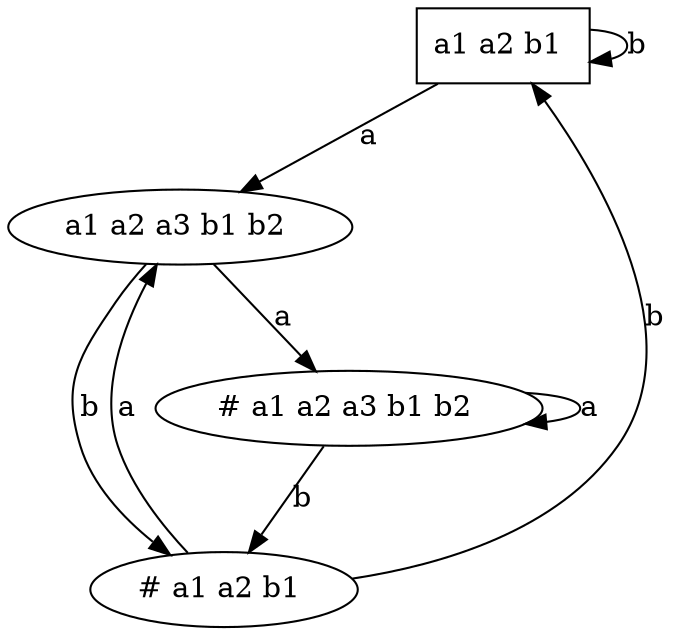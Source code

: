 digraph A {
 "a1 a2 b1 " [ shape = "rect"];
 "# a1 a2 a3 b1 b2 " -> "# a1 a2 a3 b1 b2 " [label="a"];
 "# a1 a2 a3 b1 b2 " -> "# a1 a2 b1 " [label="b"];
 "# a1 a2 b1 " -> "a1 a2 a3 b1 b2 " [label="a"];
 "# a1 a2 b1 " -> "a1 a2 b1 " [label="b"];
 "a1 a2 a3 b1 b2 " -> "# a1 a2 a3 b1 b2 " [label="a"];
 "a1 a2 a3 b1 b2 " -> "# a1 a2 b1 " [label="b"];
 "a1 a2 b1 " -> "a1 a2 a3 b1 b2 " [label="a"];
 "a1 a2 b1 " -> "a1 a2 b1 " [label="b"];
 
}
